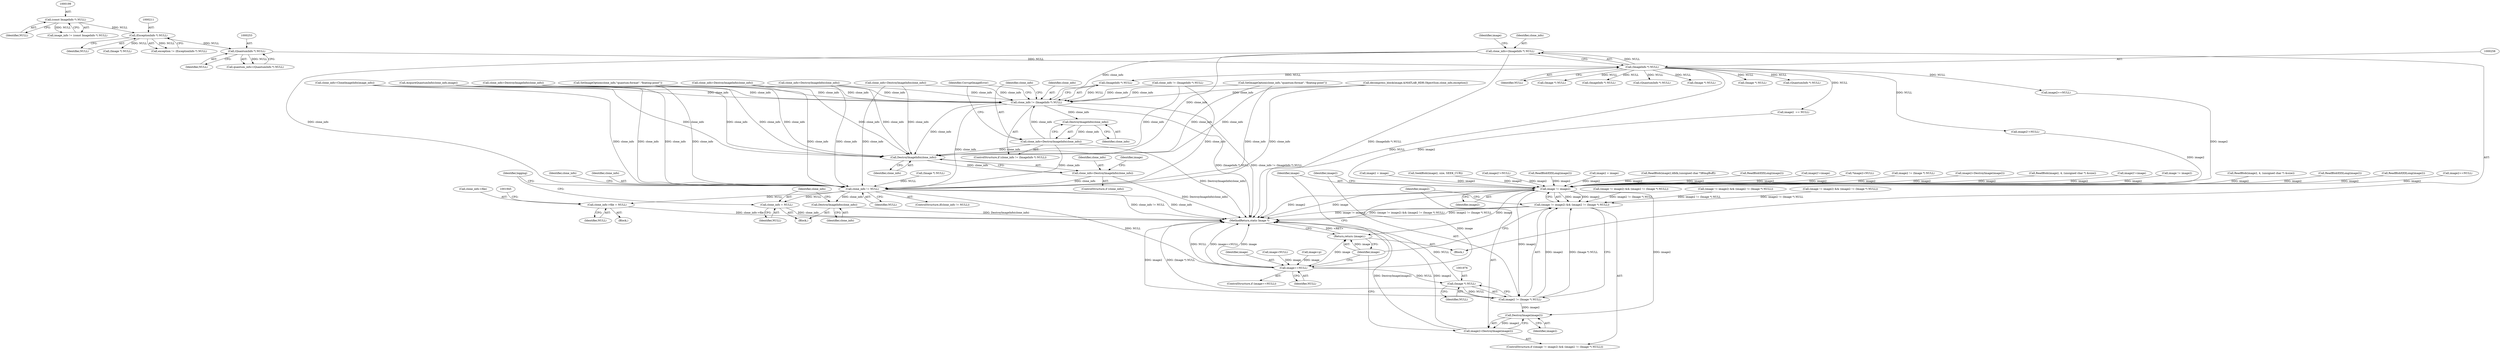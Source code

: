 digraph "0_ImageMagick_04178de2247e353fc095846784b9a10fefdbf890@pointer" {
"1000255" [label="(Call,clone_info=(ImageInfo *) NULL)"];
"1000257" [label="(Call,(ImageInfo *) NULL)"];
"1000252" [label="(Call,(QuantumInfo *) NULL)"];
"1000210" [label="(Call,(ExceptionInfo *) NULL)"];
"1000198" [label="(Call,(const ImageInfo *) NULL)"];
"1000418" [label="(Call,clone_info != (ImageInfo *) NULL)"];
"1000425" [label="(Call,DestroyImageInfo(clone_info))"];
"1000423" [label="(Call,clone_info=DestroyImageInfo(clone_info))"];
"1001847" [label="(Call,DestroyImageInfo(clone_info))"];
"1001845" [label="(Call,clone_info=DestroyImageInfo(clone_info))"];
"1001926" [label="(Call,clone_info != NULL)"];
"1001939" [label="(Call,clone_info->file = NULL)"];
"1001950" [label="(Call,DestroyImageInfo(clone_info))"];
"1001952" [label="(Call,clone_info = NULL)"];
"1001964" [label="(Call,image==NULL)"];
"1001970" [label="(Call,image != image2)"];
"1001969" [label="(Call,(image != image2) && (image2 != (Image *) NULL))"];
"1001973" [label="(Call,image2 != (Image *) NULL)"];
"1001980" [label="(Call,DestroyImage(image2))"];
"1001978" [label="(Call,image2=DestroyImage(image2))"];
"1001982" [label="(Return,return (image);)"];
"1001975" [label="(Call,(Image *) NULL)"];
"1001968" [label="(ControlStructure,if ((image != image2) && (image2 != (Image *) NULL)))"];
"1000858" [label="(Call,ReadBlob(image2, 4, (unsigned char *) &size))"];
"1001197" [label="(Call,(QuantumInfo *) NULL)"];
"1000208" [label="(Call,exception != (ExceptionInfo *) NULL)"];
"1001951" [label="(Identifier,clone_info)"];
"1000418" [label="(Call,clone_info != (ImageInfo *) NULL)"];
"1001179" [label="(Call,(Image *) NULL)"];
"1001950" [label="(Call,DestroyImageInfo(clone_info))"];
"1000263" [label="(Identifier,image)"];
"1000970" [label="(Call,SetImageOption(clone_info,\"quantum:format\",\"floating-point\"))"];
"1000210" [label="(Call,(ExceptionInfo *) NULL)"];
"1000514" [label="(Call,image2==NULL)"];
"1000522" [label="(Call,ReadBlobXXXLong(image2))"];
"1000404" [label="(Call,(image != image2) && (image2 != (Image *) NULL))"];
"1001929" [label="(Block,)"];
"1000612" [label="(Call,ReadBlobXXXLong(image2))"];
"1001772" [label="(Call,image2==NULL)"];
"1000677" [label="(Call,clone_info != (ImageInfo *) NULL)"];
"1001975" [label="(Call,(Image *) NULL)"];
"1000493" [label="(Call,image2 = image)"];
"1000820" [label="(Call,SeekBlob(image2, size, SEEK_CUR))"];
"1001979" [label="(Identifier,image2)"];
"1001981" [label="(Identifier,image2)"];
"1000257" [label="(Call,(ImageInfo *) NULL)"];
"1000489" [label="(Call,clone_info=CloneImageInfo(image_info))"];
"1000250" [label="(Call,quantum_info=(QuantumInfo *) NULL)"];
"1001781" [label="(Call,image2!=NULL)"];
"1000635" [label="(Call,ReadBlobXXXLong(image2))"];
"1001037" [label="(Call,(Image *) NULL)"];
"1001977" [label="(Identifier,NULL)"];
"1001940" [label="(Call,clone_info->file)"];
"1001943" [label="(Identifier,NULL)"];
"1001963" [label="(ControlStructure,if (image==NULL))"];
"1001191" [label="(Call,AcquireQuantumInfo(clone_info,image))"];
"1000212" [label="(Identifier,NULL)"];
"1001954" [label="(Identifier,NULL)"];
"1001031" [label="(Call,(image != image2) && (image2 != (Image *) NULL))"];
"1001974" [label="(Identifier,image2)"];
"1001911" [label="(Call,(Image *) NULL)"];
"1001952" [label="(Call,clone_info = NULL)"];
"1001835" [label="(Call,(QuantumInfo *) NULL)"];
"1000428" [label="(Identifier,CorruptImageError)"];
"1000259" [label="(Identifier,NULL)"];
"1001775" [label="(Call,image2 = image)"];
"1001846" [label="(Identifier,clone_info)"];
"1001333" [label="(Call,ReadBlob(image2,ldblk,(unsigned char *)BImgBuff))"];
"1001980" [label="(Call,DestroyImage(image2))"];
"1001983" [label="(Identifier,image)"];
"1001973" [label="(Call,image2 != (Image *) NULL)"];
"1000665" [label="(Call,ReadBlobXXXLong(image2))"];
"1001939" [label="(Call,clone_info->file = NULL)"];
"1000682" [label="(Call,clone_info=DestroyImageInfo(clone_info))"];
"1001978" [label="(Call,image2=DestroyImage(image2))"];
"1000255" [label="(Call,clone_info=(ImageInfo *) NULL)"];
"1001826" [label="(Call,clone_info=DestroyImageInfo(clone_info))"];
"1000687" [label="(Call,(image != image2) && (image2 != (Image *) NULL))"];
"1000158" [label="(Block,)"];
"1000426" [label="(Identifier,clone_info)"];
"1000254" [label="(Identifier,NULL)"];
"1000423" [label="(Call,clone_info=DestroyImageInfo(clone_info))"];
"1000419" [label="(Identifier,clone_info)"];
"1001970" [label="(Call,image != image2)"];
"1001850" [label="(Identifier,image)"];
"1001982" [label="(Return,return (image);)"];
"1000420" [label="(Call,(ImageInfo *) NULL)"];
"1001784" [label="(Call,image2!=image)"];
"1001845" [label="(Call,clone_info=DestroyImageInfo(clone_info))"];
"1000247" [label="(Call,(Image *) NULL)"];
"1000292" [label="(Call,image2  == NULL)"];
"1000252" [label="(Call,(QuantumInfo *) NULL)"];
"1001928" [label="(Identifier,NULL)"];
"1001848" [label="(Identifier,clone_info)"];
"1000417" [label="(ControlStructure,if (clone_info != (ImageInfo *) NULL))"];
"1001972" [label="(Identifier,image2)"];
"1001965" [label="(Identifier,image)"];
"1000425" [label="(Call,DestroyImageInfo(clone_info))"];
"1001926" [label="(Call,clone_info != NULL)"];
"1001969" [label="(Call,(image != image2) && (image2 != (Image *) NULL))"];
"1001847" [label="(Call,DestroyImageInfo(clone_info))"];
"1001046" [label="(Call,clone_info=DestroyImageInfo(clone_info))"];
"1000505" [label="(Call,decompress_block(image,&MATLAB_HDR.ObjectSize,clone_info,exception))"];
"1001984" [label="(MethodReturn,static Image *)"];
"1000424" [label="(Identifier,clone_info)"];
"1001843" [label="(ControlStructure,if (clone_info))"];
"1001932" [label="(Identifier,clone_info)"];
"1001860" [label="(Call,image=NULL)"];
"1001964" [label="(Call,image==NULL)"];
"1000200" [label="(Identifier,NULL)"];
"1001927" [label="(Identifier,clone_info)"];
"1000161" [label="(Call,*image2=NULL)"];
"1000531" [label="(Call,clone_info=DestroyImageInfo(clone_info))"];
"1000408" [label="(Call,image2 != (Image *) NULL)"];
"1001692" [label="(Call,image2!=NULL)"];
"1001897" [label="(Call,image=p)"];
"1001971" [label="(Identifier,image)"];
"1000256" [label="(Identifier,clone_info)"];
"1000413" [label="(Call,image2=DestroyImage(image2))"];
"1000831" [label="(Call,ReadBlob(image2, 4, (unsigned char *) &size))"];
"1001696" [label="(Call,image2!=image)"];
"1000410" [label="(Call,(Image *) NULL)"];
"1000198" [label="(Call,(const ImageInfo *) NULL)"];
"1000196" [label="(Call,image_info != (const ImageInfo *) NULL)"];
"1001002" [label="(Call,SetImageOption(clone_info,\"quantum:format\",\"floating-point\"))"];
"1001934" [label="(Block,)"];
"1001925" [label="(ControlStructure,if(clone_info != NULL))"];
"1000405" [label="(Call,image != image2)"];
"1001966" [label="(Identifier,NULL)"];
"1001956" [label="(Identifier,logging)"];
"1001953" [label="(Identifier,clone_info)"];
"1000679" [label="(Call,(ImageInfo *) NULL)"];
"1000255" -> "1000158"  [label="AST: "];
"1000255" -> "1000257"  [label="CFG: "];
"1000256" -> "1000255"  [label="AST: "];
"1000257" -> "1000255"  [label="AST: "];
"1000263" -> "1000255"  [label="CFG: "];
"1000255" -> "1001984"  [label="DDG: (ImageInfo *) NULL"];
"1000257" -> "1000255"  [label="DDG: NULL"];
"1000255" -> "1000418"  [label="DDG: clone_info"];
"1000255" -> "1001847"  [label="DDG: clone_info"];
"1000255" -> "1001926"  [label="DDG: clone_info"];
"1000257" -> "1000259"  [label="CFG: "];
"1000258" -> "1000257"  [label="AST: "];
"1000259" -> "1000257"  [label="AST: "];
"1000257" -> "1001984"  [label="DDG: NULL"];
"1000252" -> "1000257"  [label="DDG: NULL"];
"1000257" -> "1000292"  [label="DDG: NULL"];
"1000257" -> "1000410"  [label="DDG: NULL"];
"1000257" -> "1000420"  [label="DDG: NULL"];
"1000257" -> "1000514"  [label="DDG: NULL"];
"1000257" -> "1000679"  [label="DDG: NULL"];
"1000257" -> "1001037"  [label="DDG: NULL"];
"1000257" -> "1001179"  [label="DDG: NULL"];
"1000257" -> "1001197"  [label="DDG: NULL"];
"1000257" -> "1001692"  [label="DDG: NULL"];
"1000257" -> "1001835"  [label="DDG: NULL"];
"1000252" -> "1000250"  [label="AST: "];
"1000252" -> "1000254"  [label="CFG: "];
"1000253" -> "1000252"  [label="AST: "];
"1000254" -> "1000252"  [label="AST: "];
"1000250" -> "1000252"  [label="CFG: "];
"1000252" -> "1000250"  [label="DDG: NULL"];
"1000210" -> "1000252"  [label="DDG: NULL"];
"1000210" -> "1000208"  [label="AST: "];
"1000210" -> "1000212"  [label="CFG: "];
"1000211" -> "1000210"  [label="AST: "];
"1000212" -> "1000210"  [label="AST: "];
"1000208" -> "1000210"  [label="CFG: "];
"1000210" -> "1000208"  [label="DDG: NULL"];
"1000198" -> "1000210"  [label="DDG: NULL"];
"1000210" -> "1000247"  [label="DDG: NULL"];
"1000198" -> "1000196"  [label="AST: "];
"1000198" -> "1000200"  [label="CFG: "];
"1000199" -> "1000198"  [label="AST: "];
"1000200" -> "1000198"  [label="AST: "];
"1000196" -> "1000198"  [label="CFG: "];
"1000198" -> "1000196"  [label="DDG: NULL"];
"1000418" -> "1000417"  [label="AST: "];
"1000418" -> "1000420"  [label="CFG: "];
"1000419" -> "1000418"  [label="AST: "];
"1000420" -> "1000418"  [label="AST: "];
"1000424" -> "1000418"  [label="CFG: "];
"1000428" -> "1000418"  [label="CFG: "];
"1000418" -> "1001984"  [label="DDG: (ImageInfo *) NULL"];
"1000418" -> "1001984"  [label="DDG: clone_info != (ImageInfo *) NULL"];
"1001191" -> "1000418"  [label="DDG: clone_info"];
"1000677" -> "1000418"  [label="DDG: clone_info"];
"1001002" -> "1000418"  [label="DDG: clone_info"];
"1000682" -> "1000418"  [label="DDG: clone_info"];
"1001046" -> "1000418"  [label="DDG: clone_info"];
"1000505" -> "1000418"  [label="DDG: clone_info"];
"1000489" -> "1000418"  [label="DDG: clone_info"];
"1000531" -> "1000418"  [label="DDG: clone_info"];
"1000423" -> "1000418"  [label="DDG: clone_info"];
"1000970" -> "1000418"  [label="DDG: clone_info"];
"1001826" -> "1000418"  [label="DDG: clone_info"];
"1000420" -> "1000418"  [label="DDG: NULL"];
"1000418" -> "1000425"  [label="DDG: clone_info"];
"1000418" -> "1001847"  [label="DDG: clone_info"];
"1000418" -> "1001926"  [label="DDG: clone_info"];
"1000425" -> "1000423"  [label="AST: "];
"1000425" -> "1000426"  [label="CFG: "];
"1000426" -> "1000425"  [label="AST: "];
"1000423" -> "1000425"  [label="CFG: "];
"1000425" -> "1000423"  [label="DDG: clone_info"];
"1000423" -> "1000417"  [label="AST: "];
"1000424" -> "1000423"  [label="AST: "];
"1000428" -> "1000423"  [label="CFG: "];
"1000423" -> "1001984"  [label="DDG: DestroyImageInfo(clone_info)"];
"1000423" -> "1001847"  [label="DDG: clone_info"];
"1000423" -> "1001926"  [label="DDG: clone_info"];
"1001847" -> "1001845"  [label="AST: "];
"1001847" -> "1001848"  [label="CFG: "];
"1001848" -> "1001847"  [label="AST: "];
"1001845" -> "1001847"  [label="CFG: "];
"1001847" -> "1001845"  [label="DDG: clone_info"];
"1001191" -> "1001847"  [label="DDG: clone_info"];
"1000677" -> "1001847"  [label="DDG: clone_info"];
"1001002" -> "1001847"  [label="DDG: clone_info"];
"1000682" -> "1001847"  [label="DDG: clone_info"];
"1001046" -> "1001847"  [label="DDG: clone_info"];
"1000505" -> "1001847"  [label="DDG: clone_info"];
"1000489" -> "1001847"  [label="DDG: clone_info"];
"1000531" -> "1001847"  [label="DDG: clone_info"];
"1000970" -> "1001847"  [label="DDG: clone_info"];
"1001826" -> "1001847"  [label="DDG: clone_info"];
"1001845" -> "1001843"  [label="AST: "];
"1001846" -> "1001845"  [label="AST: "];
"1001850" -> "1001845"  [label="CFG: "];
"1001845" -> "1001984"  [label="DDG: DestroyImageInfo(clone_info)"];
"1001845" -> "1001926"  [label="DDG: clone_info"];
"1001926" -> "1001925"  [label="AST: "];
"1001926" -> "1001928"  [label="CFG: "];
"1001927" -> "1001926"  [label="AST: "];
"1001928" -> "1001926"  [label="AST: "];
"1001932" -> "1001926"  [label="CFG: "];
"1001956" -> "1001926"  [label="CFG: "];
"1001926" -> "1001984"  [label="DDG: clone_info != NULL"];
"1001926" -> "1001984"  [label="DDG: clone_info"];
"1001191" -> "1001926"  [label="DDG: clone_info"];
"1000677" -> "1001926"  [label="DDG: clone_info"];
"1001002" -> "1001926"  [label="DDG: clone_info"];
"1000682" -> "1001926"  [label="DDG: clone_info"];
"1001046" -> "1001926"  [label="DDG: clone_info"];
"1000505" -> "1001926"  [label="DDG: clone_info"];
"1000489" -> "1001926"  [label="DDG: clone_info"];
"1000531" -> "1001926"  [label="DDG: clone_info"];
"1000970" -> "1001926"  [label="DDG: clone_info"];
"1001826" -> "1001926"  [label="DDG: clone_info"];
"1001911" -> "1001926"  [label="DDG: NULL"];
"1001926" -> "1001939"  [label="DDG: NULL"];
"1001926" -> "1001950"  [label="DDG: clone_info"];
"1001926" -> "1001952"  [label="DDG: NULL"];
"1001926" -> "1001964"  [label="DDG: NULL"];
"1001939" -> "1001934"  [label="AST: "];
"1001939" -> "1001943"  [label="CFG: "];
"1001940" -> "1001939"  [label="AST: "];
"1001943" -> "1001939"  [label="AST: "];
"1001945" -> "1001939"  [label="CFG: "];
"1001939" -> "1001984"  [label="DDG: clone_info->file"];
"1001950" -> "1001929"  [label="AST: "];
"1001950" -> "1001951"  [label="CFG: "];
"1001951" -> "1001950"  [label="AST: "];
"1001953" -> "1001950"  [label="CFG: "];
"1001950" -> "1001984"  [label="DDG: DestroyImageInfo(clone_info)"];
"1001952" -> "1001929"  [label="AST: "];
"1001952" -> "1001954"  [label="CFG: "];
"1001953" -> "1001952"  [label="AST: "];
"1001954" -> "1001952"  [label="AST: "];
"1001956" -> "1001952"  [label="CFG: "];
"1001952" -> "1001984"  [label="DDG: clone_info"];
"1001964" -> "1001963"  [label="AST: "];
"1001964" -> "1001966"  [label="CFG: "];
"1001965" -> "1001964"  [label="AST: "];
"1001966" -> "1001964"  [label="AST: "];
"1001971" -> "1001964"  [label="CFG: "];
"1001983" -> "1001964"  [label="CFG: "];
"1001964" -> "1001984"  [label="DDG: NULL"];
"1001964" -> "1001984"  [label="DDG: image==NULL"];
"1001964" -> "1001984"  [label="DDG: image"];
"1001860" -> "1001964"  [label="DDG: image"];
"1001897" -> "1001964"  [label="DDG: image"];
"1001964" -> "1001970"  [label="DDG: image"];
"1001964" -> "1001975"  [label="DDG: NULL"];
"1001964" -> "1001982"  [label="DDG: image"];
"1001970" -> "1001969"  [label="AST: "];
"1001970" -> "1001972"  [label="CFG: "];
"1001971" -> "1001970"  [label="AST: "];
"1001972" -> "1001970"  [label="AST: "];
"1001974" -> "1001970"  [label="CFG: "];
"1001969" -> "1001970"  [label="CFG: "];
"1001970" -> "1001984"  [label="DDG: image"];
"1001970" -> "1001984"  [label="DDG: image2"];
"1001970" -> "1001969"  [label="DDG: image"];
"1001970" -> "1001969"  [label="DDG: image2"];
"1001781" -> "1001970"  [label="DDG: image2"];
"1001692" -> "1001970"  [label="DDG: image2"];
"1000493" -> "1001970"  [label="DDG: image2"];
"1000405" -> "1001970"  [label="DDG: image2"];
"1000858" -> "1001970"  [label="DDG: image2"];
"1000413" -> "1001970"  [label="DDG: image2"];
"1000514" -> "1001970"  [label="DDG: image2"];
"1000635" -> "1001970"  [label="DDG: image2"];
"1001333" -> "1001970"  [label="DDG: image2"];
"1000161" -> "1001970"  [label="DDG: image2"];
"1001772" -> "1001970"  [label="DDG: image2"];
"1000612" -> "1001970"  [label="DDG: image2"];
"1000408" -> "1001970"  [label="DDG: image2"];
"1001696" -> "1001970"  [label="DDG: image2"];
"1000831" -> "1001970"  [label="DDG: image2"];
"1001784" -> "1001970"  [label="DDG: image2"];
"1000522" -> "1001970"  [label="DDG: image2"];
"1000665" -> "1001970"  [label="DDG: image2"];
"1001775" -> "1001970"  [label="DDG: image2"];
"1000820" -> "1001970"  [label="DDG: image2"];
"1000292" -> "1001970"  [label="DDG: image2"];
"1001970" -> "1001973"  [label="DDG: image2"];
"1001970" -> "1001980"  [label="DDG: image2"];
"1001970" -> "1001982"  [label="DDG: image"];
"1001969" -> "1001968"  [label="AST: "];
"1001969" -> "1001973"  [label="CFG: "];
"1001973" -> "1001969"  [label="AST: "];
"1001979" -> "1001969"  [label="CFG: "];
"1001983" -> "1001969"  [label="CFG: "];
"1001969" -> "1001984"  [label="DDG: image != image2"];
"1001969" -> "1001984"  [label="DDG: (image != image2) && (image2 != (Image *) NULL)"];
"1001969" -> "1001984"  [label="DDG: image2 != (Image *) NULL"];
"1000404" -> "1001969"  [label="DDG: image2 != (Image *) NULL"];
"1001031" -> "1001969"  [label="DDG: image2 != (Image *) NULL"];
"1000687" -> "1001969"  [label="DDG: image2 != (Image *) NULL"];
"1001973" -> "1001969"  [label="DDG: image2"];
"1001973" -> "1001969"  [label="DDG: (Image *) NULL"];
"1001973" -> "1001975"  [label="CFG: "];
"1001974" -> "1001973"  [label="AST: "];
"1001975" -> "1001973"  [label="AST: "];
"1001973" -> "1001984"  [label="DDG: image2"];
"1001973" -> "1001984"  [label="DDG: (Image *) NULL"];
"1001975" -> "1001973"  [label="DDG: NULL"];
"1001973" -> "1001980"  [label="DDG: image2"];
"1001980" -> "1001978"  [label="AST: "];
"1001980" -> "1001981"  [label="CFG: "];
"1001981" -> "1001980"  [label="AST: "];
"1001978" -> "1001980"  [label="CFG: "];
"1001980" -> "1001978"  [label="DDG: image2"];
"1001978" -> "1001968"  [label="AST: "];
"1001979" -> "1001978"  [label="AST: "];
"1001983" -> "1001978"  [label="CFG: "];
"1001978" -> "1001984"  [label="DDG: DestroyImage(image2)"];
"1001978" -> "1001984"  [label="DDG: image2"];
"1001982" -> "1000158"  [label="AST: "];
"1001982" -> "1001983"  [label="CFG: "];
"1001983" -> "1001982"  [label="AST: "];
"1001984" -> "1001982"  [label="CFG: "];
"1001982" -> "1001984"  [label="DDG: <RET>"];
"1001983" -> "1001982"  [label="DDG: image"];
"1001975" -> "1001977"  [label="CFG: "];
"1001976" -> "1001975"  [label="AST: "];
"1001977" -> "1001975"  [label="AST: "];
"1001975" -> "1001984"  [label="DDG: NULL"];
}

